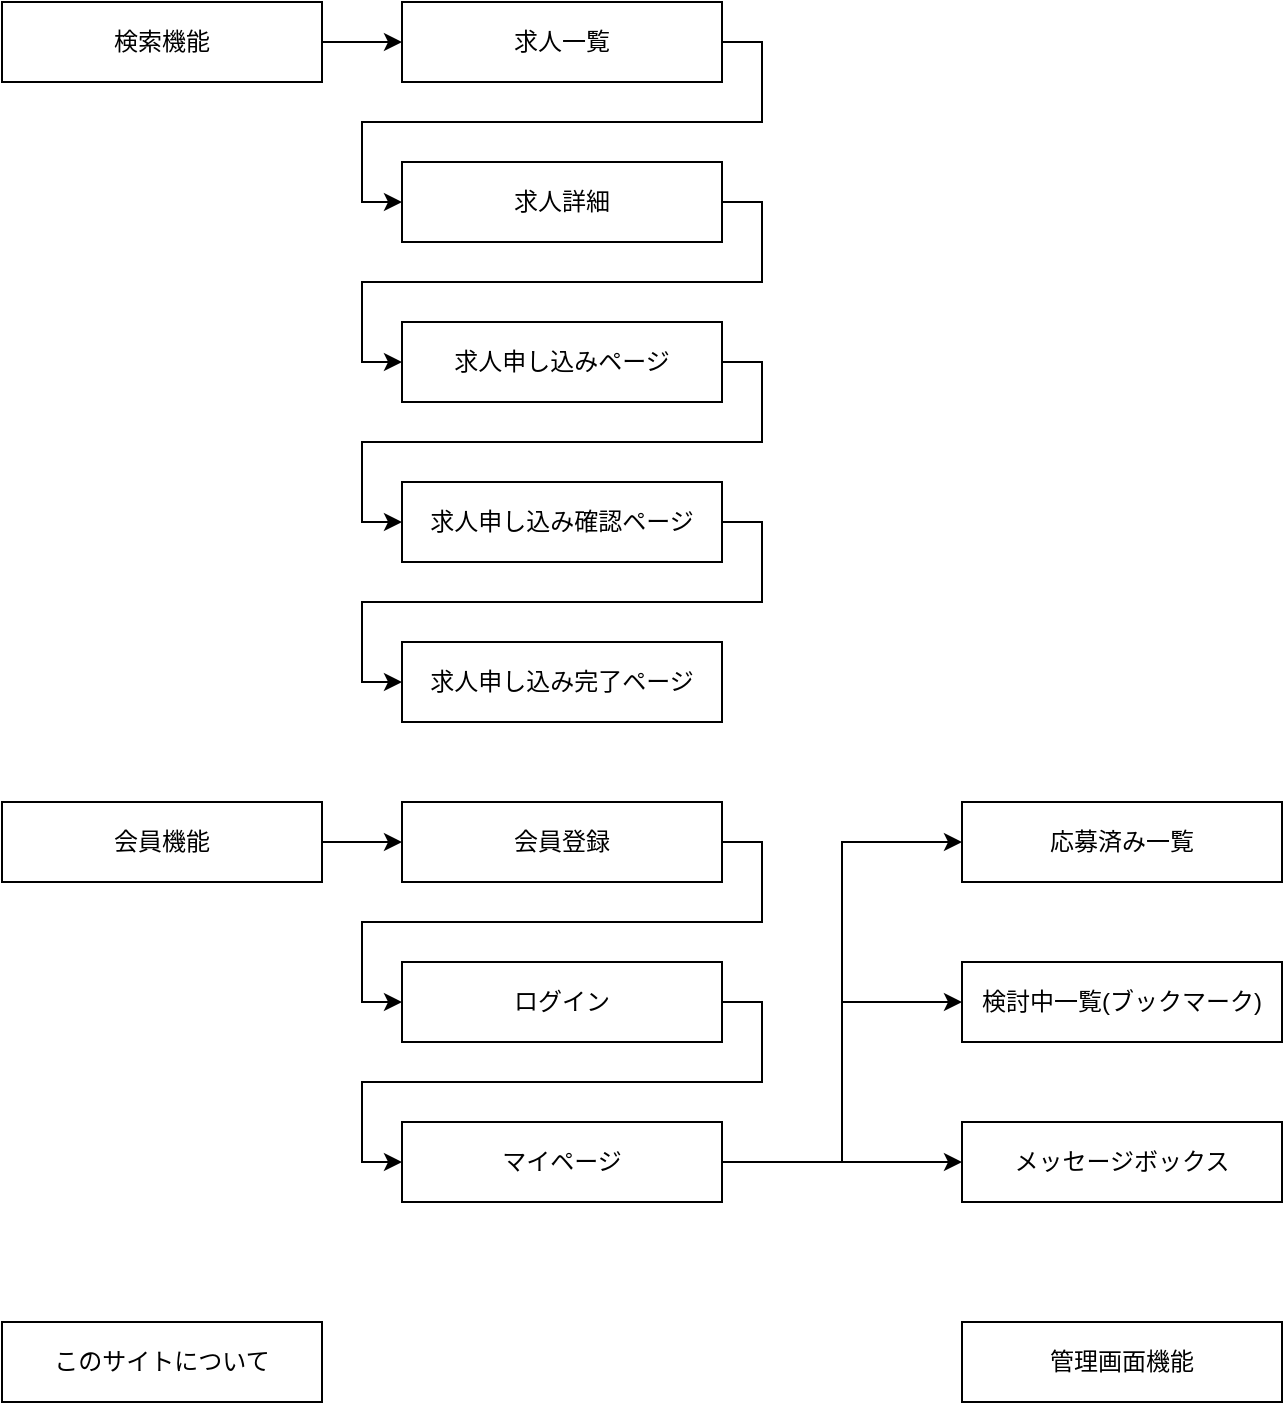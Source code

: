 <mxfile version="20.5.3" type="github">
  <diagram id="nBwjC7HzC-toV3b1rswN" name="Page-1">
    <mxGraphModel dx="1379" dy="798" grid="1" gridSize="10" guides="1" tooltips="1" connect="1" arrows="1" fold="1" page="1" pageScale="1" pageWidth="850" pageHeight="1100" math="0" shadow="0">
      <root>
        <mxCell id="0" />
        <mxCell id="1" parent="0" />
        <mxCell id="Uiuv5N7ZUfGhst5ddR6n-8" style="edgeStyle=orthogonalEdgeStyle;rounded=0;orthogonalLoop=1;jettySize=auto;html=1;exitX=1;exitY=0.5;exitDx=0;exitDy=0;entryX=0;entryY=0.5;entryDx=0;entryDy=0;" edge="1" parent="1" source="Uiuv5N7ZUfGhst5ddR6n-1" target="Uiuv5N7ZUfGhst5ddR6n-7">
          <mxGeometry relative="1" as="geometry" />
        </mxCell>
        <mxCell id="Uiuv5N7ZUfGhst5ddR6n-1" value="検索機能" style="rounded=0;whiteSpace=wrap;html=1;" vertex="1" parent="1">
          <mxGeometry x="40" y="40" width="160" height="40" as="geometry" />
        </mxCell>
        <mxCell id="Uiuv5N7ZUfGhst5ddR6n-2" value="管理画面機能" style="rounded=0;whiteSpace=wrap;html=1;" vertex="1" parent="1">
          <mxGeometry x="520" y="700" width="160" height="40" as="geometry" />
        </mxCell>
        <mxCell id="Uiuv5N7ZUfGhst5ddR6n-21" style="edgeStyle=orthogonalEdgeStyle;rounded=0;orthogonalLoop=1;jettySize=auto;html=1;exitX=1;exitY=0.5;exitDx=0;exitDy=0;entryX=0;entryY=0.5;entryDx=0;entryDy=0;" edge="1" parent="1" source="Uiuv5N7ZUfGhst5ddR6n-3" target="Uiuv5N7ZUfGhst5ddR6n-20">
          <mxGeometry relative="1" as="geometry" />
        </mxCell>
        <mxCell id="Uiuv5N7ZUfGhst5ddR6n-3" value="会員機能" style="rounded=0;whiteSpace=wrap;html=1;" vertex="1" parent="1">
          <mxGeometry x="40" y="440" width="160" height="40" as="geometry" />
        </mxCell>
        <mxCell id="Uiuv5N7ZUfGhst5ddR6n-6" value="このサイトについて" style="rounded=0;whiteSpace=wrap;html=1;" vertex="1" parent="1">
          <mxGeometry x="40" y="700" width="160" height="40" as="geometry" />
        </mxCell>
        <mxCell id="Uiuv5N7ZUfGhst5ddR6n-11" style="edgeStyle=orthogonalEdgeStyle;rounded=0;orthogonalLoop=1;jettySize=auto;html=1;exitX=1;exitY=0.5;exitDx=0;exitDy=0;entryX=0;entryY=0.5;entryDx=0;entryDy=0;" edge="1" parent="1" source="Uiuv5N7ZUfGhst5ddR6n-7" target="Uiuv5N7ZUfGhst5ddR6n-9">
          <mxGeometry relative="1" as="geometry" />
        </mxCell>
        <mxCell id="Uiuv5N7ZUfGhst5ddR6n-7" value="求人一覧" style="rounded=0;whiteSpace=wrap;html=1;" vertex="1" parent="1">
          <mxGeometry x="240" y="40" width="160" height="40" as="geometry" />
        </mxCell>
        <mxCell id="Uiuv5N7ZUfGhst5ddR6n-13" style="edgeStyle=orthogonalEdgeStyle;rounded=0;orthogonalLoop=1;jettySize=auto;html=1;exitX=1;exitY=0.5;exitDx=0;exitDy=0;entryX=0;entryY=0.5;entryDx=0;entryDy=0;" edge="1" parent="1" source="Uiuv5N7ZUfGhst5ddR6n-9" target="Uiuv5N7ZUfGhst5ddR6n-12">
          <mxGeometry relative="1" as="geometry" />
        </mxCell>
        <mxCell id="Uiuv5N7ZUfGhst5ddR6n-9" value="求人詳細" style="rounded=0;whiteSpace=wrap;html=1;" vertex="1" parent="1">
          <mxGeometry x="240" y="120" width="160" height="40" as="geometry" />
        </mxCell>
        <mxCell id="Uiuv5N7ZUfGhst5ddR6n-15" style="edgeStyle=orthogonalEdgeStyle;rounded=0;orthogonalLoop=1;jettySize=auto;html=1;exitX=1;exitY=0.5;exitDx=0;exitDy=0;entryX=0;entryY=0.5;entryDx=0;entryDy=0;" edge="1" parent="1" source="Uiuv5N7ZUfGhst5ddR6n-12" target="Uiuv5N7ZUfGhst5ddR6n-14">
          <mxGeometry relative="1" as="geometry" />
        </mxCell>
        <mxCell id="Uiuv5N7ZUfGhst5ddR6n-12" value="求人申し込みページ" style="rounded=0;whiteSpace=wrap;html=1;" vertex="1" parent="1">
          <mxGeometry x="240" y="200" width="160" height="40" as="geometry" />
        </mxCell>
        <mxCell id="Uiuv5N7ZUfGhst5ddR6n-17" style="edgeStyle=orthogonalEdgeStyle;rounded=0;orthogonalLoop=1;jettySize=auto;html=1;exitX=1;exitY=0.5;exitDx=0;exitDy=0;entryX=0;entryY=0.5;entryDx=0;entryDy=0;" edge="1" parent="1" source="Uiuv5N7ZUfGhst5ddR6n-14" target="Uiuv5N7ZUfGhst5ddR6n-16">
          <mxGeometry relative="1" as="geometry" />
        </mxCell>
        <mxCell id="Uiuv5N7ZUfGhst5ddR6n-14" value="求人申し込み確認ページ" style="rounded=0;whiteSpace=wrap;html=1;" vertex="1" parent="1">
          <mxGeometry x="240" y="280" width="160" height="40" as="geometry" />
        </mxCell>
        <mxCell id="Uiuv5N7ZUfGhst5ddR6n-16" value="求人申し込み完了ページ" style="rounded=0;whiteSpace=wrap;html=1;" vertex="1" parent="1">
          <mxGeometry x="240" y="360" width="160" height="40" as="geometry" />
        </mxCell>
        <mxCell id="Uiuv5N7ZUfGhst5ddR6n-27" style="edgeStyle=orthogonalEdgeStyle;rounded=0;orthogonalLoop=1;jettySize=auto;html=1;exitX=1;exitY=0.5;exitDx=0;exitDy=0;entryX=0;entryY=0.5;entryDx=0;entryDy=0;" edge="1" parent="1" source="Uiuv5N7ZUfGhst5ddR6n-18" target="Uiuv5N7ZUfGhst5ddR6n-25">
          <mxGeometry relative="1" as="geometry" />
        </mxCell>
        <mxCell id="Uiuv5N7ZUfGhst5ddR6n-18" value="ログイン" style="rounded=0;whiteSpace=wrap;html=1;" vertex="1" parent="1">
          <mxGeometry x="240" y="520" width="160" height="40" as="geometry" />
        </mxCell>
        <mxCell id="Uiuv5N7ZUfGhst5ddR6n-24" style="edgeStyle=orthogonalEdgeStyle;rounded=0;orthogonalLoop=1;jettySize=auto;html=1;exitX=1;exitY=0.5;exitDx=0;exitDy=0;entryX=0;entryY=0.5;entryDx=0;entryDy=0;" edge="1" parent="1" source="Uiuv5N7ZUfGhst5ddR6n-20" target="Uiuv5N7ZUfGhst5ddR6n-18">
          <mxGeometry relative="1" as="geometry" />
        </mxCell>
        <mxCell id="Uiuv5N7ZUfGhst5ddR6n-20" value="会員登録" style="rounded=0;whiteSpace=wrap;html=1;" vertex="1" parent="1">
          <mxGeometry x="240" y="440" width="160" height="40" as="geometry" />
        </mxCell>
        <mxCell id="Uiuv5N7ZUfGhst5ddR6n-29" style="edgeStyle=orthogonalEdgeStyle;rounded=0;orthogonalLoop=1;jettySize=auto;html=1;exitX=1;exitY=0.5;exitDx=0;exitDy=0;entryX=0;entryY=0.5;entryDx=0;entryDy=0;" edge="1" parent="1" source="Uiuv5N7ZUfGhst5ddR6n-25" target="Uiuv5N7ZUfGhst5ddR6n-28">
          <mxGeometry relative="1" as="geometry" />
        </mxCell>
        <mxCell id="Uiuv5N7ZUfGhst5ddR6n-31" style="edgeStyle=orthogonalEdgeStyle;rounded=0;orthogonalLoop=1;jettySize=auto;html=1;exitX=1;exitY=0.5;exitDx=0;exitDy=0;entryX=0;entryY=0.5;entryDx=0;entryDy=0;" edge="1" parent="1" source="Uiuv5N7ZUfGhst5ddR6n-25" target="Uiuv5N7ZUfGhst5ddR6n-30">
          <mxGeometry relative="1" as="geometry" />
        </mxCell>
        <mxCell id="Uiuv5N7ZUfGhst5ddR6n-33" style="edgeStyle=orthogonalEdgeStyle;rounded=0;orthogonalLoop=1;jettySize=auto;html=1;exitX=1;exitY=0.5;exitDx=0;exitDy=0;entryX=0;entryY=0.5;entryDx=0;entryDy=0;" edge="1" parent="1" source="Uiuv5N7ZUfGhst5ddR6n-25" target="Uiuv5N7ZUfGhst5ddR6n-32">
          <mxGeometry relative="1" as="geometry" />
        </mxCell>
        <mxCell id="Uiuv5N7ZUfGhst5ddR6n-25" value="マイページ" style="rounded=0;whiteSpace=wrap;html=1;" vertex="1" parent="1">
          <mxGeometry x="240" y="600" width="160" height="40" as="geometry" />
        </mxCell>
        <mxCell id="Uiuv5N7ZUfGhst5ddR6n-28" value="応募済み一覧" style="rounded=0;whiteSpace=wrap;html=1;" vertex="1" parent="1">
          <mxGeometry x="520" y="440" width="160" height="40" as="geometry" />
        </mxCell>
        <mxCell id="Uiuv5N7ZUfGhst5ddR6n-30" value="検討中一覧(ブックマーク)" style="rounded=0;whiteSpace=wrap;html=1;" vertex="1" parent="1">
          <mxGeometry x="520" y="520" width="160" height="40" as="geometry" />
        </mxCell>
        <mxCell id="Uiuv5N7ZUfGhst5ddR6n-32" value="メッセージボックス" style="rounded=0;whiteSpace=wrap;html=1;" vertex="1" parent="1">
          <mxGeometry x="520" y="600" width="160" height="40" as="geometry" />
        </mxCell>
      </root>
    </mxGraphModel>
  </diagram>
</mxfile>

